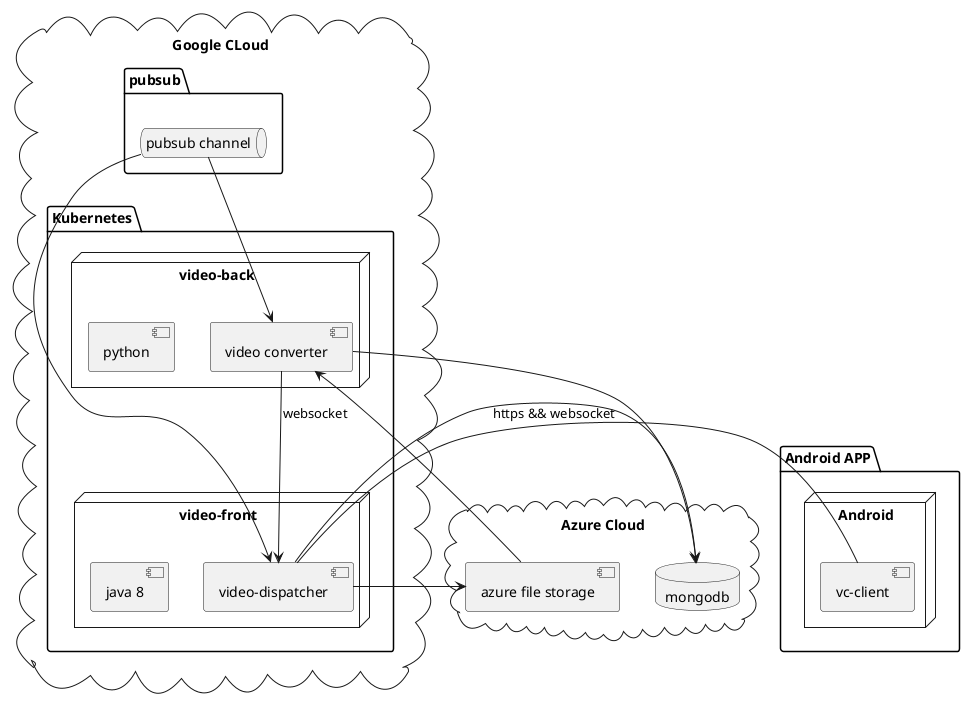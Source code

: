 @startuml
top to bottom direction
skinparam packageStyle cloud
package "Google CLoud" {
    folder "Kubernetes" {
        node "video-front" {
            [java 8]
            [video-dispatcher]
        }
    }
    folder "Kubernetes" {
        node "video-back" {
            [python]
            [video converter]
        }
    }
    folder "pubsub" {
        queue "pubsub channel" as ps
    }
}
together {
skinparam packageStyle package
package "Android APP" {
    node "Android" {
        [vc-client]
    }
}
skinparam packageStyle cloud
package "Azure Cloud" {
    [azure file storage]
    database "mongodb" as mongo
}
}


[vc-client] - [video-dispatcher] : https && websocket
[azure file storage] -> [video converter]
[video converter] -> mongo
[video-dispatcher] -> mongo
[video converter] --> [video-dispatcher] : websocket
[video-dispatcher] --> [azure file storage]
ps --> [video converter]
ps --> [video-dispatcher]
@enduml